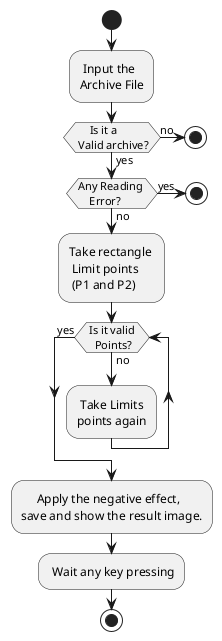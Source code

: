 @startuml
start
: Input the \nArchive File;
if (     Is it a \n Valid archive?) then (yes)
	if (Any Reading \n    Error?) then (yes)
		stop
	else (no)
	    :Take rectangle \n Limit points \n (P1 and P2);
            while( Is it valid \n   Points?) is  (no)
                : Take Limits \npoints again;
            endwhile (yes);
            :     Apply the negative effect,\nsave and show the result image.;
            : Wait any key pressing;
	endif;


else (no)
	stop

endif;
stop
@enduml

